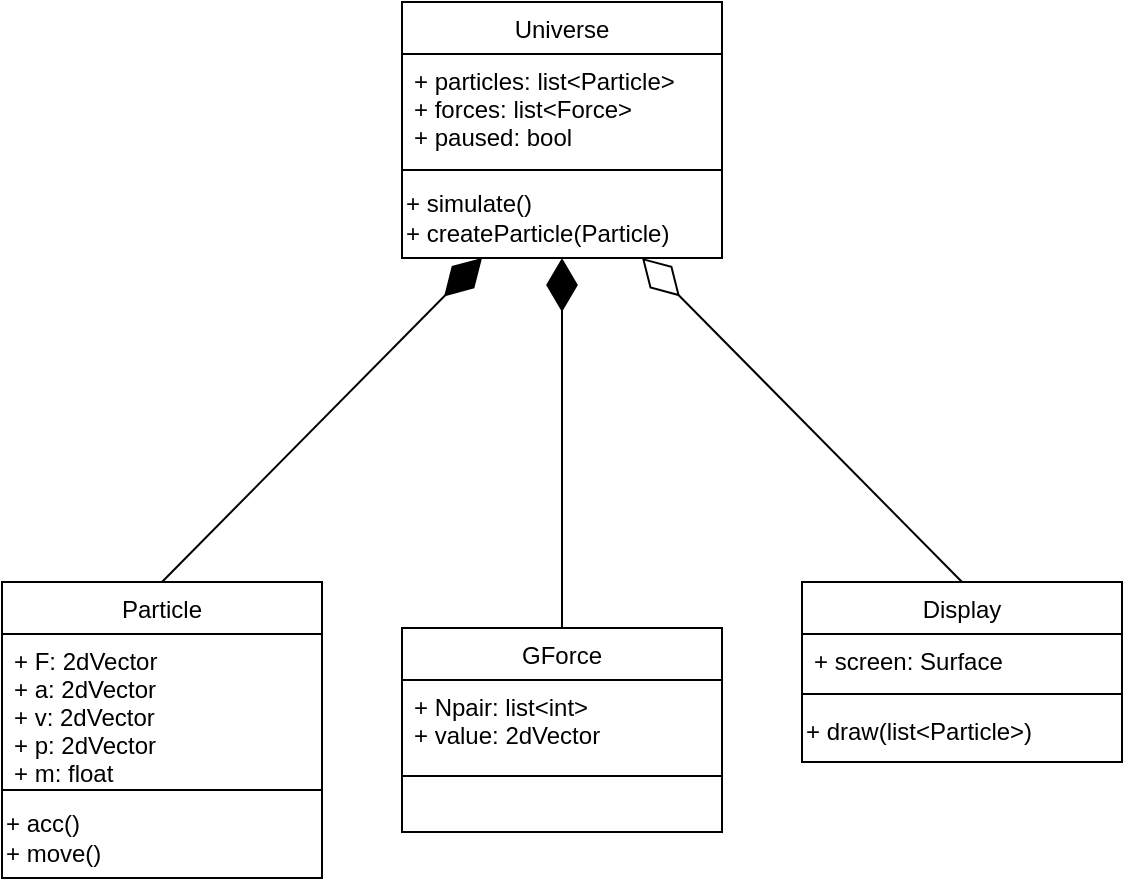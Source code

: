 <mxfile version="26.1.0">
  <diagram id="C5RBs43oDa-KdzZeNtuy" name="Page-1">
    <mxGraphModel dx="1290" dy="665" grid="1" gridSize="10" guides="1" tooltips="1" connect="1" arrows="1" fold="1" page="1" pageScale="1" pageWidth="827" pageHeight="1169" math="0" shadow="0">
      <root>
        <mxCell id="WIyWlLk6GJQsqaUBKTNV-0" />
        <mxCell id="WIyWlLk6GJQsqaUBKTNV-1" parent="WIyWlLk6GJQsqaUBKTNV-0" />
        <mxCell id="zkfFHV4jXpPFQw0GAbJ--6" value="Universe" style="swimlane;fontStyle=0;align=center;verticalAlign=top;childLayout=stackLayout;horizontal=1;startSize=26;horizontalStack=0;resizeParent=1;resizeLast=0;collapsible=1;marginBottom=0;rounded=0;shadow=0;strokeWidth=1;" parent="WIyWlLk6GJQsqaUBKTNV-1" vertex="1">
          <mxGeometry x="360" y="30" width="160" height="128" as="geometry">
            <mxRectangle x="130" y="380" width="160" height="26" as="alternateBounds" />
          </mxGeometry>
        </mxCell>
        <mxCell id="zkfFHV4jXpPFQw0GAbJ--8" value="+ particles: list&lt;Particle&gt;&#xa;+ forces: list&lt;Force&gt;&#xa;+ paused: bool" style="text;align=left;verticalAlign=top;spacingLeft=4;spacingRight=4;overflow=hidden;rotatable=0;points=[[0,0.5],[1,0.5]];portConstraint=eastwest;rounded=0;shadow=0;html=0;" parent="zkfFHV4jXpPFQw0GAbJ--6" vertex="1">
          <mxGeometry y="26" width="160" height="54" as="geometry" />
        </mxCell>
        <mxCell id="zkfFHV4jXpPFQw0GAbJ--9" value="" style="line;html=1;strokeWidth=1;align=left;verticalAlign=middle;spacingTop=-1;spacingLeft=3;spacingRight=3;rotatable=0;labelPosition=right;points=[];portConstraint=eastwest;" parent="zkfFHV4jXpPFQw0GAbJ--6" vertex="1">
          <mxGeometry y="80" width="160" height="8" as="geometry" />
        </mxCell>
        <mxCell id="9Jwka3zG6cVr0nKgUA1w-24" value="+ simulate()&lt;div&gt;+ createParticle(Particle)&lt;/div&gt;" style="text;html=1;align=left;verticalAlign=middle;resizable=0;points=[];autosize=1;strokeColor=none;fillColor=none;" parent="zkfFHV4jXpPFQw0GAbJ--6" vertex="1">
          <mxGeometry y="88" width="160" height="40" as="geometry" />
        </mxCell>
        <mxCell id="9Jwka3zG6cVr0nKgUA1w-1" value="Particle" style="swimlane;fontStyle=0;align=center;verticalAlign=top;childLayout=stackLayout;horizontal=1;startSize=26;horizontalStack=0;resizeParent=1;resizeLast=0;collapsible=1;marginBottom=0;rounded=0;shadow=0;strokeWidth=1;" parent="WIyWlLk6GJQsqaUBKTNV-1" vertex="1">
          <mxGeometry x="160" y="320" width="160" height="148" as="geometry">
            <mxRectangle x="130" y="380" width="160" height="26" as="alternateBounds" />
          </mxGeometry>
        </mxCell>
        <mxCell id="9Jwka3zG6cVr0nKgUA1w-2" value="+ F: 2dVector&#xa;+ a: 2dVector&#xa;+ v: 2dVector&#xa;+ p: 2dVector&#xa;+ m: float" style="text;align=left;verticalAlign=top;spacingLeft=4;spacingRight=4;overflow=hidden;rotatable=0;points=[[0,0.5],[1,0.5]];portConstraint=eastwest;rounded=0;shadow=0;html=0;" parent="9Jwka3zG6cVr0nKgUA1w-1" vertex="1">
          <mxGeometry y="26" width="160" height="74" as="geometry" />
        </mxCell>
        <mxCell id="9Jwka3zG6cVr0nKgUA1w-3" value="" style="line;html=1;strokeWidth=1;align=left;verticalAlign=middle;spacingTop=-1;spacingLeft=3;spacingRight=3;rotatable=0;labelPosition=right;points=[];portConstraint=eastwest;" parent="9Jwka3zG6cVr0nKgUA1w-1" vertex="1">
          <mxGeometry y="100" width="160" height="8" as="geometry" />
        </mxCell>
        <mxCell id="9Jwka3zG6cVr0nKgUA1w-23" value="+ acc()&lt;div&gt;+ move()&amp;nbsp;&lt;/div&gt;" style="text;html=1;align=left;verticalAlign=middle;resizable=0;points=[];autosize=1;strokeColor=none;fillColor=none;" parent="9Jwka3zG6cVr0nKgUA1w-1" vertex="1">
          <mxGeometry y="108" width="160" height="40" as="geometry" />
        </mxCell>
        <mxCell id="9Jwka3zG6cVr0nKgUA1w-4" value="Display" style="swimlane;fontStyle=0;align=center;verticalAlign=top;childLayout=stackLayout;horizontal=1;startSize=26;horizontalStack=0;resizeParent=1;resizeLast=0;collapsible=1;marginBottom=0;rounded=0;shadow=0;strokeWidth=1;" parent="WIyWlLk6GJQsqaUBKTNV-1" vertex="1">
          <mxGeometry x="560" y="320" width="160" height="90" as="geometry">
            <mxRectangle x="130" y="380" width="160" height="26" as="alternateBounds" />
          </mxGeometry>
        </mxCell>
        <mxCell id="9Jwka3zG6cVr0nKgUA1w-5" value="+ screen: Surface" style="text;align=left;verticalAlign=top;spacingLeft=4;spacingRight=4;overflow=hidden;rotatable=0;points=[[0,0.5],[1,0.5]];portConstraint=eastwest;rounded=0;shadow=0;html=0;" parent="9Jwka3zG6cVr0nKgUA1w-4" vertex="1">
          <mxGeometry y="26" width="160" height="26" as="geometry" />
        </mxCell>
        <mxCell id="9Jwka3zG6cVr0nKgUA1w-6" value="" style="line;html=1;strokeWidth=1;align=left;verticalAlign=middle;spacingTop=-1;spacingLeft=3;spacingRight=3;rotatable=0;labelPosition=right;points=[];portConstraint=eastwest;" parent="9Jwka3zG6cVr0nKgUA1w-4" vertex="1">
          <mxGeometry y="52" width="160" height="8" as="geometry" />
        </mxCell>
        <mxCell id="9Jwka3zG6cVr0nKgUA1w-25" value="+ draw(list&amp;lt;Particle&amp;gt;)" style="text;html=1;align=left;verticalAlign=middle;resizable=0;points=[];autosize=1;strokeColor=none;fillColor=none;" parent="9Jwka3zG6cVr0nKgUA1w-4" vertex="1">
          <mxGeometry y="60" width="160" height="30" as="geometry" />
        </mxCell>
        <mxCell id="9Jwka3zG6cVr0nKgUA1w-11" value="" style="endArrow=diamondThin;endFill=1;endSize=24;html=1;rounded=0;entryX=0.25;entryY=1;entryDx=0;entryDy=0;exitX=0.5;exitY=0;exitDx=0;exitDy=0;" parent="WIyWlLk6GJQsqaUBKTNV-1" source="9Jwka3zG6cVr0nKgUA1w-1" target="zkfFHV4jXpPFQw0GAbJ--6" edge="1">
          <mxGeometry width="160" relative="1" as="geometry">
            <mxPoint x="391" y="268" as="sourcePoint" />
            <mxPoint x="450" y="188" as="targetPoint" />
          </mxGeometry>
        </mxCell>
        <mxCell id="9Jwka3zG6cVr0nKgUA1w-12" value="" style="endArrow=diamondThin;endFill=0;endSize=24;html=1;rounded=0;entryX=0.75;entryY=1;entryDx=0;entryDy=0;exitX=0.5;exitY=0;exitDx=0;exitDy=0;" parent="WIyWlLk6GJQsqaUBKTNV-1" source="9Jwka3zG6cVr0nKgUA1w-4" target="zkfFHV4jXpPFQw0GAbJ--6" edge="1">
          <mxGeometry width="160" relative="1" as="geometry">
            <mxPoint x="580" y="200" as="sourcePoint" />
            <mxPoint x="500" y="158" as="targetPoint" />
          </mxGeometry>
        </mxCell>
        <mxCell id="9Jwka3zG6cVr0nKgUA1w-14" value="&lt;span style=&quot;font-weight: normal;&quot;&gt;GForce&lt;/span&gt;" style="swimlane;fontStyle=1;align=center;verticalAlign=top;childLayout=stackLayout;horizontal=1;startSize=26;horizontalStack=0;resizeParent=1;resizeParentMax=0;resizeLast=0;collapsible=1;marginBottom=0;whiteSpace=wrap;html=1;" parent="WIyWlLk6GJQsqaUBKTNV-1" vertex="1">
          <mxGeometry x="360" y="343" width="160" height="102" as="geometry" />
        </mxCell>
        <mxCell id="9Jwka3zG6cVr0nKgUA1w-15" value="+ Npair: list&amp;lt;int&amp;gt;&lt;div&gt;+ value: 2dVector&lt;/div&gt;" style="text;strokeColor=none;fillColor=none;align=left;verticalAlign=top;spacingLeft=4;spacingRight=4;overflow=hidden;rotatable=0;points=[[0,0.5],[1,0.5]];portConstraint=eastwest;whiteSpace=wrap;html=1;" parent="9Jwka3zG6cVr0nKgUA1w-14" vertex="1">
          <mxGeometry y="26" width="160" height="44" as="geometry" />
        </mxCell>
        <mxCell id="9Jwka3zG6cVr0nKgUA1w-16" value="" style="line;strokeWidth=1;fillColor=none;align=left;verticalAlign=middle;spacingTop=-1;spacingLeft=3;spacingRight=3;rotatable=0;labelPosition=right;points=[];portConstraint=eastwest;strokeColor=inherit;" parent="9Jwka3zG6cVr0nKgUA1w-14" vertex="1">
          <mxGeometry y="70" width="160" height="8" as="geometry" />
        </mxCell>
        <mxCell id="9Jwka3zG6cVr0nKgUA1w-17" value="&lt;br&gt;&lt;div&gt;&lt;br&gt;&lt;/div&gt;" style="text;strokeColor=none;fillColor=none;align=left;verticalAlign=top;spacingLeft=4;spacingRight=4;overflow=hidden;rotatable=0;points=[[0,0.5],[1,0.5]];portConstraint=eastwest;whiteSpace=wrap;html=1;" parent="9Jwka3zG6cVr0nKgUA1w-14" vertex="1">
          <mxGeometry y="78" width="160" height="24" as="geometry" />
        </mxCell>
        <mxCell id="9Jwka3zG6cVr0nKgUA1w-19" value="" style="endArrow=diamondThin;endFill=1;endSize=24;html=1;rounded=0;entryX=0.5;entryY=1;entryDx=0;entryDy=0;exitX=0.5;exitY=0;exitDx=0;exitDy=0;" parent="WIyWlLk6GJQsqaUBKTNV-1" source="9Jwka3zG6cVr0nKgUA1w-14" target="zkfFHV4jXpPFQw0GAbJ--6" edge="1">
          <mxGeometry width="160" relative="1" as="geometry">
            <mxPoint x="470" y="330" as="sourcePoint" />
            <mxPoint x="490" y="350" as="targetPoint" />
          </mxGeometry>
        </mxCell>
      </root>
    </mxGraphModel>
  </diagram>
</mxfile>
